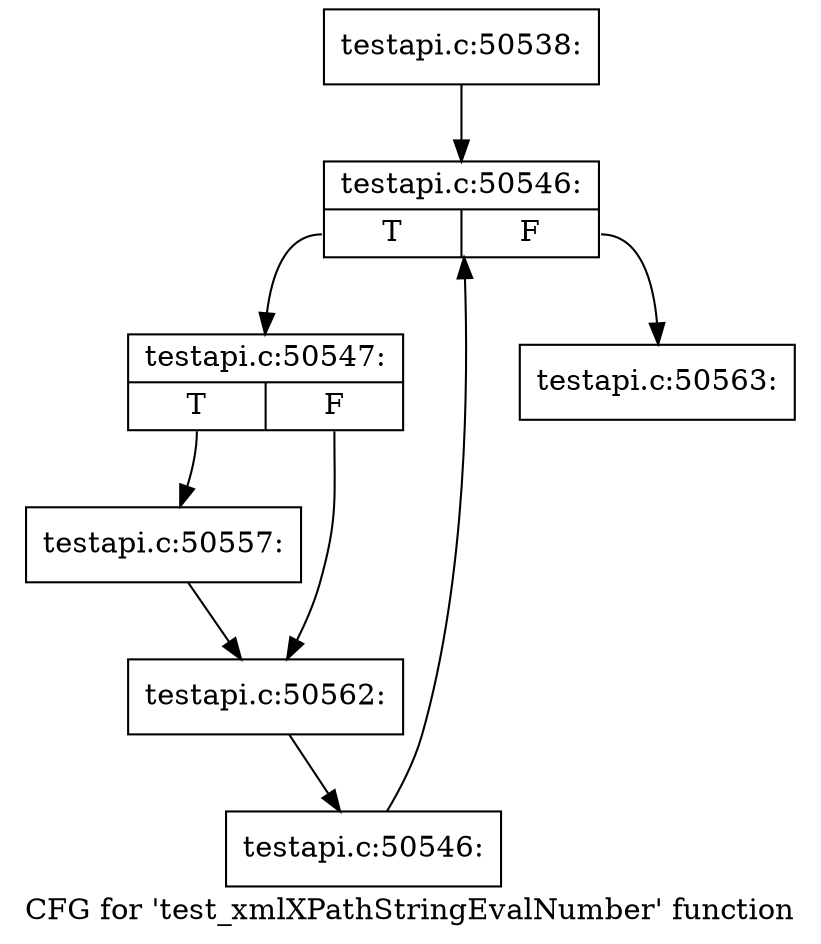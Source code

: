 digraph "CFG for 'test_xmlXPathStringEvalNumber' function" {
	label="CFG for 'test_xmlXPathStringEvalNumber' function";

	Node0x5b92490 [shape=record,label="{testapi.c:50538:}"];
	Node0x5b92490 -> Node0x5b95240;
	Node0x5b95240 [shape=record,label="{testapi.c:50546:|{<s0>T|<s1>F}}"];
	Node0x5b95240:s0 -> Node0x5b95520;
	Node0x5b95240:s1 -> Node0x5b950a0;
	Node0x5b95520 [shape=record,label="{testapi.c:50547:|{<s0>T|<s1>F}}"];
	Node0x5b95520:s0 -> Node0x5b96380;
	Node0x5b95520:s1 -> Node0x5b96bd0;
	Node0x5b96380 [shape=record,label="{testapi.c:50557:}"];
	Node0x5b96380 -> Node0x5b96bd0;
	Node0x5b96bd0 [shape=record,label="{testapi.c:50562:}"];
	Node0x5b96bd0 -> Node0x5b95490;
	Node0x5b95490 [shape=record,label="{testapi.c:50546:}"];
	Node0x5b95490 -> Node0x5b95240;
	Node0x5b950a0 [shape=record,label="{testapi.c:50563:}"];
}
